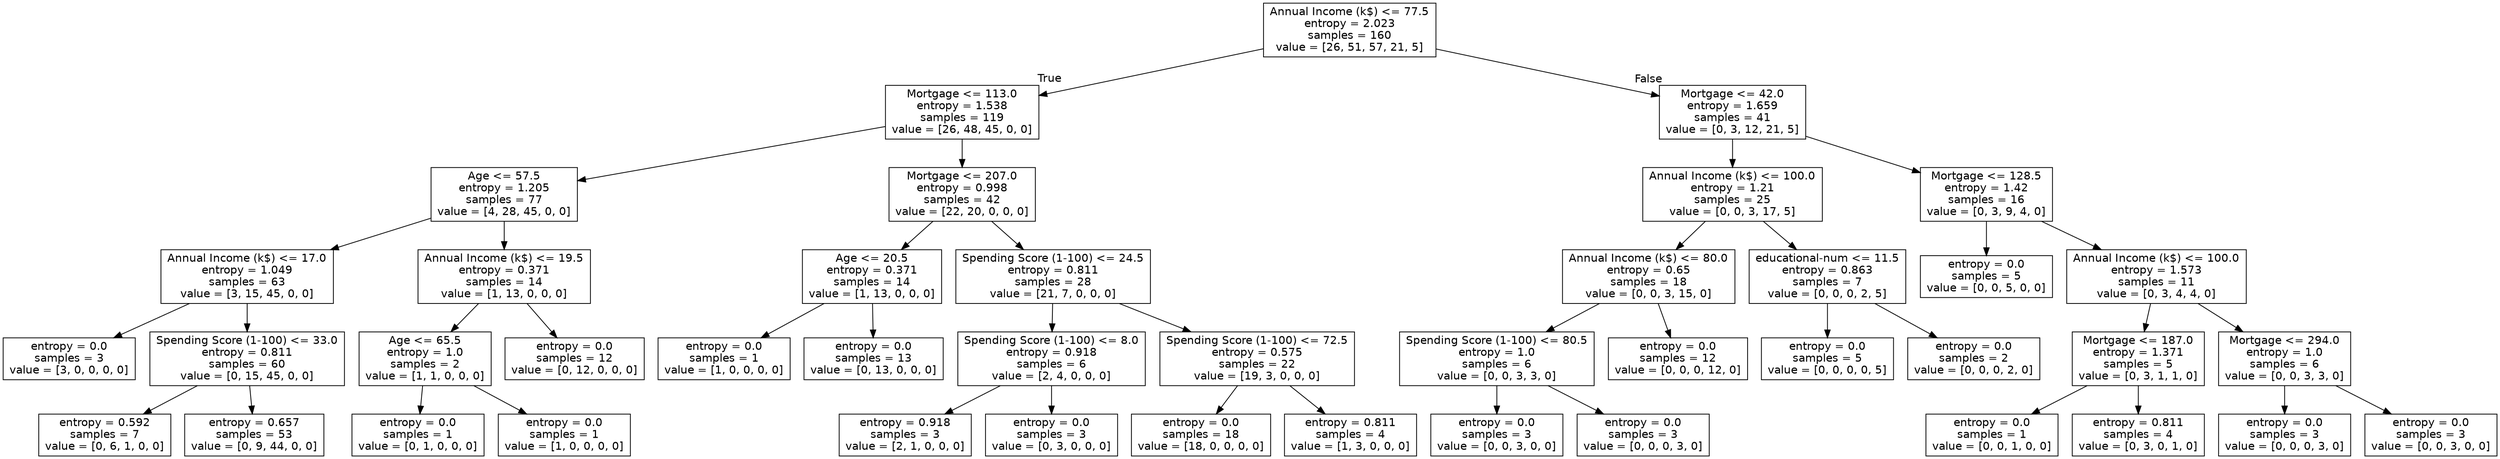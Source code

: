 digraph Tree {
node [shape=box, fontname="helvetica"] ;
edge [fontname="helvetica"] ;
0 [label="Annual Income (k$) <= 77.5\nentropy = 2.023\nsamples = 160\nvalue = [26, 51, 57, 21, 5]"] ;
1 [label="Mortgage <= 113.0\nentropy = 1.538\nsamples = 119\nvalue = [26, 48, 45, 0, 0]"] ;
0 -> 1 [labeldistance=2.5, labelangle=45, headlabel="True"] ;
2 [label="Age <= 57.5\nentropy = 1.205\nsamples = 77\nvalue = [4, 28, 45, 0, 0]"] ;
1 -> 2 ;
3 [label="Annual Income (k$) <= 17.0\nentropy = 1.049\nsamples = 63\nvalue = [3, 15, 45, 0, 0]"] ;
2 -> 3 ;
4 [label="entropy = 0.0\nsamples = 3\nvalue = [3, 0, 0, 0, 0]"] ;
3 -> 4 ;
5 [label="Spending Score (1-100) <= 33.0\nentropy = 0.811\nsamples = 60\nvalue = [0, 15, 45, 0, 0]"] ;
3 -> 5 ;
6 [label="entropy = 0.592\nsamples = 7\nvalue = [0, 6, 1, 0, 0]"] ;
5 -> 6 ;
7 [label="entropy = 0.657\nsamples = 53\nvalue = [0, 9, 44, 0, 0]"] ;
5 -> 7 ;
8 [label="Annual Income (k$) <= 19.5\nentropy = 0.371\nsamples = 14\nvalue = [1, 13, 0, 0, 0]"] ;
2 -> 8 ;
9 [label="Age <= 65.5\nentropy = 1.0\nsamples = 2\nvalue = [1, 1, 0, 0, 0]"] ;
8 -> 9 ;
10 [label="entropy = 0.0\nsamples = 1\nvalue = [0, 1, 0, 0, 0]"] ;
9 -> 10 ;
11 [label="entropy = 0.0\nsamples = 1\nvalue = [1, 0, 0, 0, 0]"] ;
9 -> 11 ;
12 [label="entropy = 0.0\nsamples = 12\nvalue = [0, 12, 0, 0, 0]"] ;
8 -> 12 ;
13 [label="Mortgage <= 207.0\nentropy = 0.998\nsamples = 42\nvalue = [22, 20, 0, 0, 0]"] ;
1 -> 13 ;
14 [label="Age <= 20.5\nentropy = 0.371\nsamples = 14\nvalue = [1, 13, 0, 0, 0]"] ;
13 -> 14 ;
15 [label="entropy = 0.0\nsamples = 1\nvalue = [1, 0, 0, 0, 0]"] ;
14 -> 15 ;
16 [label="entropy = 0.0\nsamples = 13\nvalue = [0, 13, 0, 0, 0]"] ;
14 -> 16 ;
17 [label="Spending Score (1-100) <= 24.5\nentropy = 0.811\nsamples = 28\nvalue = [21, 7, 0, 0, 0]"] ;
13 -> 17 ;
18 [label="Spending Score (1-100) <= 8.0\nentropy = 0.918\nsamples = 6\nvalue = [2, 4, 0, 0, 0]"] ;
17 -> 18 ;
19 [label="entropy = 0.918\nsamples = 3\nvalue = [2, 1, 0, 0, 0]"] ;
18 -> 19 ;
20 [label="entropy = 0.0\nsamples = 3\nvalue = [0, 3, 0, 0, 0]"] ;
18 -> 20 ;
21 [label="Spending Score (1-100) <= 72.5\nentropy = 0.575\nsamples = 22\nvalue = [19, 3, 0, 0, 0]"] ;
17 -> 21 ;
22 [label="entropy = 0.0\nsamples = 18\nvalue = [18, 0, 0, 0, 0]"] ;
21 -> 22 ;
23 [label="entropy = 0.811\nsamples = 4\nvalue = [1, 3, 0, 0, 0]"] ;
21 -> 23 ;
24 [label="Mortgage <= 42.0\nentropy = 1.659\nsamples = 41\nvalue = [0, 3, 12, 21, 5]"] ;
0 -> 24 [labeldistance=2.5, labelangle=-45, headlabel="False"] ;
25 [label="Annual Income (k$) <= 100.0\nentropy = 1.21\nsamples = 25\nvalue = [0, 0, 3, 17, 5]"] ;
24 -> 25 ;
26 [label="Annual Income (k$) <= 80.0\nentropy = 0.65\nsamples = 18\nvalue = [0, 0, 3, 15, 0]"] ;
25 -> 26 ;
27 [label="Spending Score (1-100) <= 80.5\nentropy = 1.0\nsamples = 6\nvalue = [0, 0, 3, 3, 0]"] ;
26 -> 27 ;
28 [label="entropy = 0.0\nsamples = 3\nvalue = [0, 0, 3, 0, 0]"] ;
27 -> 28 ;
29 [label="entropy = 0.0\nsamples = 3\nvalue = [0, 0, 0, 3, 0]"] ;
27 -> 29 ;
30 [label="entropy = 0.0\nsamples = 12\nvalue = [0, 0, 0, 12, 0]"] ;
26 -> 30 ;
31 [label="educational-num <= 11.5\nentropy = 0.863\nsamples = 7\nvalue = [0, 0, 0, 2, 5]"] ;
25 -> 31 ;
32 [label="entropy = 0.0\nsamples = 5\nvalue = [0, 0, 0, 0, 5]"] ;
31 -> 32 ;
33 [label="entropy = 0.0\nsamples = 2\nvalue = [0, 0, 0, 2, 0]"] ;
31 -> 33 ;
34 [label="Mortgage <= 128.5\nentropy = 1.42\nsamples = 16\nvalue = [0, 3, 9, 4, 0]"] ;
24 -> 34 ;
35 [label="entropy = 0.0\nsamples = 5\nvalue = [0, 0, 5, 0, 0]"] ;
34 -> 35 ;
36 [label="Annual Income (k$) <= 100.0\nentropy = 1.573\nsamples = 11\nvalue = [0, 3, 4, 4, 0]"] ;
34 -> 36 ;
37 [label="Mortgage <= 187.0\nentropy = 1.371\nsamples = 5\nvalue = [0, 3, 1, 1, 0]"] ;
36 -> 37 ;
38 [label="entropy = 0.0\nsamples = 1\nvalue = [0, 0, 1, 0, 0]"] ;
37 -> 38 ;
39 [label="entropy = 0.811\nsamples = 4\nvalue = [0, 3, 0, 1, 0]"] ;
37 -> 39 ;
40 [label="Mortgage <= 294.0\nentropy = 1.0\nsamples = 6\nvalue = [0, 0, 3, 3, 0]"] ;
36 -> 40 ;
41 [label="entropy = 0.0\nsamples = 3\nvalue = [0, 0, 0, 3, 0]"] ;
40 -> 41 ;
42 [label="entropy = 0.0\nsamples = 3\nvalue = [0, 0, 3, 0, 0]"] ;
40 -> 42 ;
}